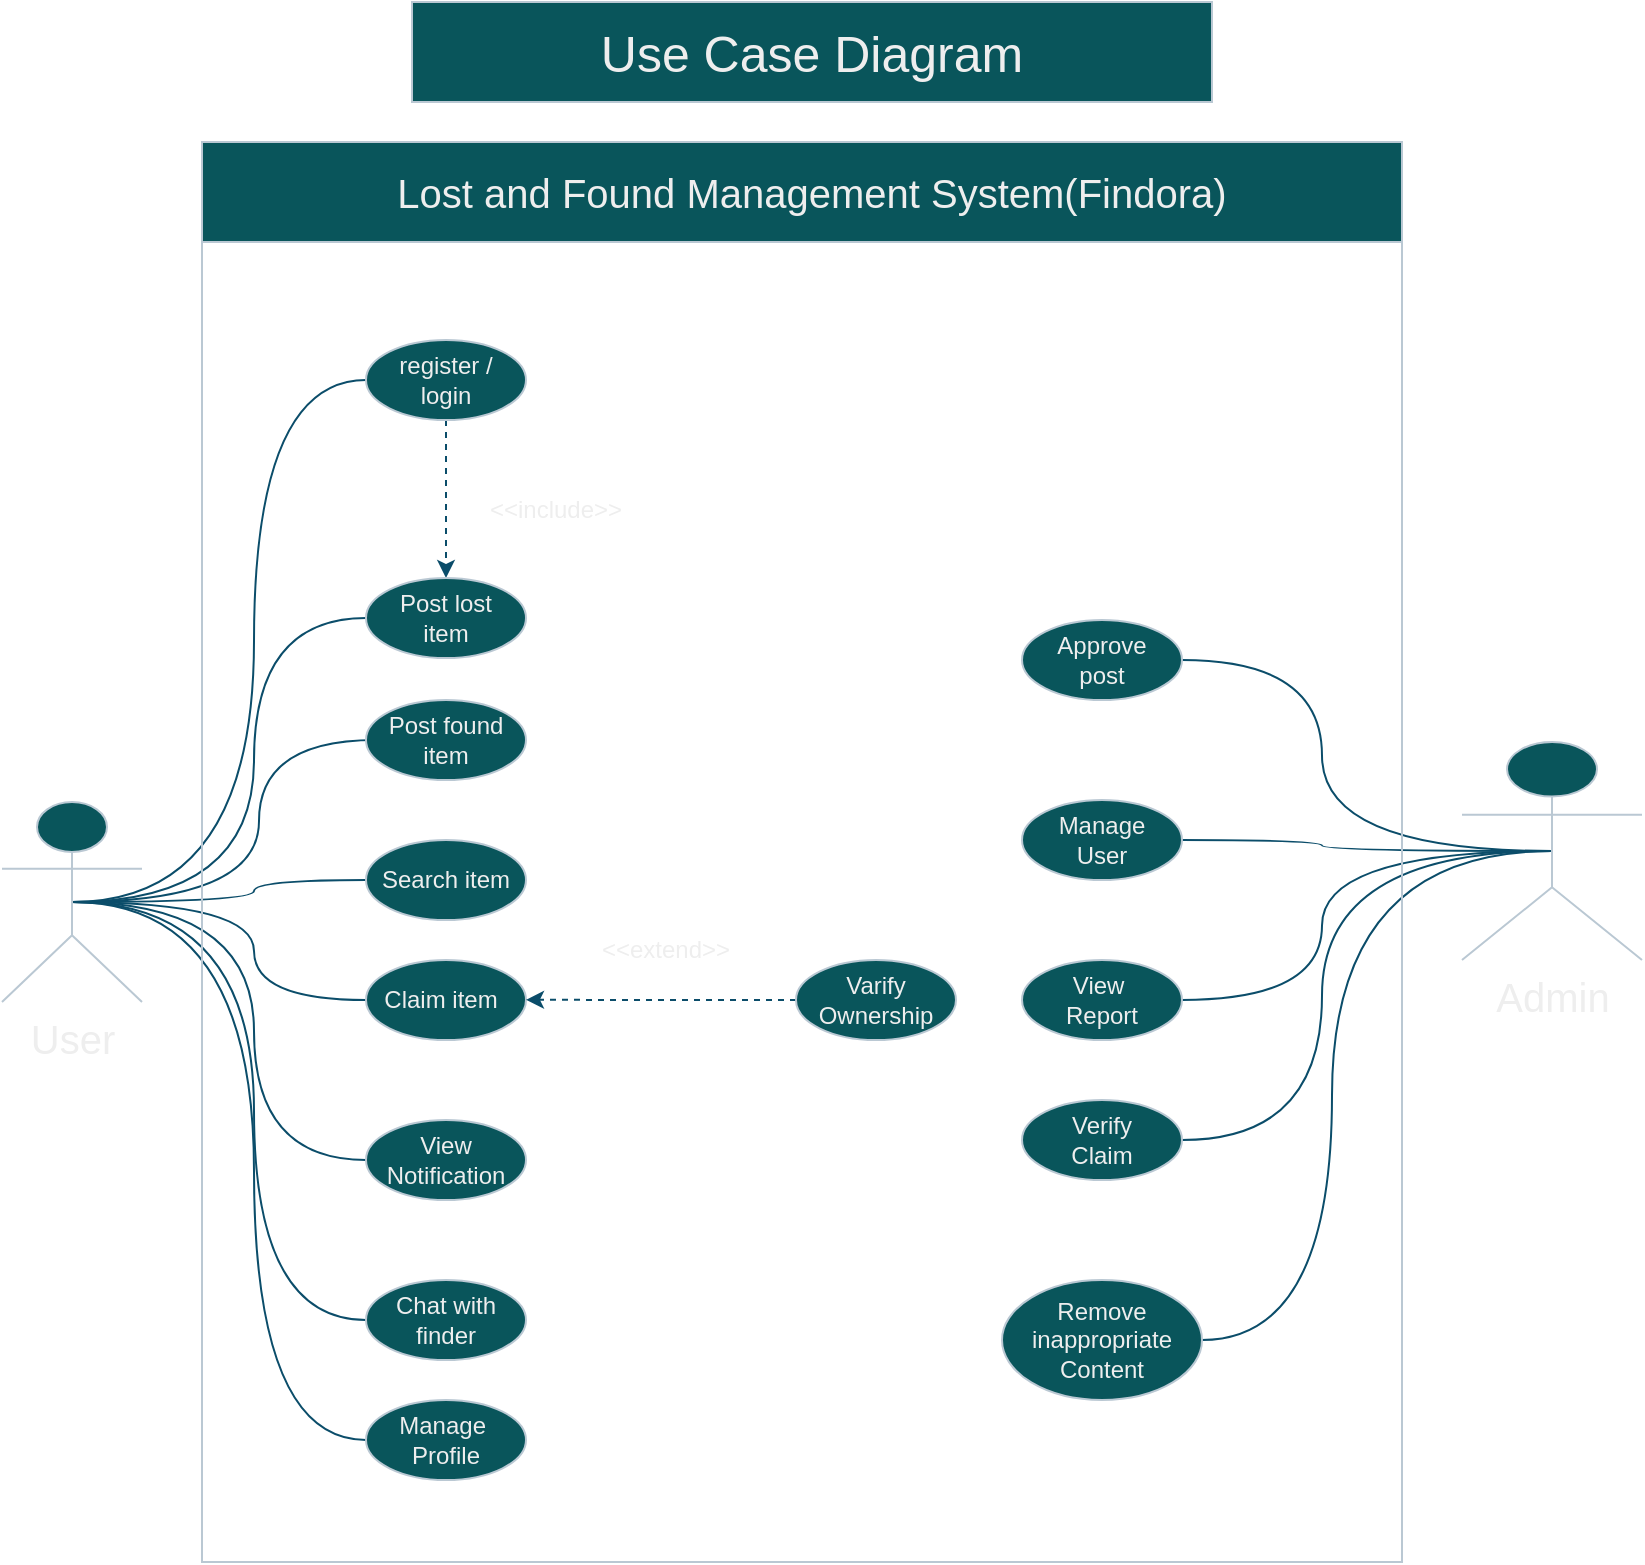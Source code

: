 <mxfile version="27.0.2">
  <diagram name="Page-1" id="PzDUp2yMTqfAayUG_l8s">
    <mxGraphModel dx="1071" dy="885" grid="1" gridSize="10" guides="1" tooltips="1" connect="1" arrows="0" fold="1" page="1" pageScale="1" pageWidth="850" pageHeight="1100" math="0" shadow="0">
      <root>
        <mxCell id="0" />
        <mxCell id="1" parent="0" />
        <mxCell id="XpY3fq0qodBO46SI2XsH-46" style="edgeStyle=orthogonalEdgeStyle;rounded=0;orthogonalLoop=1;jettySize=auto;html=1;exitX=0.5;exitY=0.5;exitDx=0;exitDy=0;exitPerimeter=0;entryX=0;entryY=0.5;entryDx=0;entryDy=0;startArrow=none;startFill=0;curved=1;endArrow=none;labelBackgroundColor=none;strokeColor=#0B4D6A;fontColor=default;" edge="1" parent="1" source="XpY3fq0qodBO46SI2XsH-1" target="XpY3fq0qodBO46SI2XsH-13">
          <mxGeometry relative="1" as="geometry" />
        </mxCell>
        <mxCell id="XpY3fq0qodBO46SI2XsH-47" style="edgeStyle=orthogonalEdgeStyle;rounded=0;orthogonalLoop=1;jettySize=auto;html=1;exitX=0.5;exitY=0.5;exitDx=0;exitDy=0;exitPerimeter=0;entryX=0;entryY=0.5;entryDx=0;entryDy=0;curved=1;endArrow=none;startFill=0;labelBackgroundColor=none;strokeColor=#0B4D6A;fontColor=default;" edge="1" parent="1" source="XpY3fq0qodBO46SI2XsH-1" target="XpY3fq0qodBO46SI2XsH-6">
          <mxGeometry relative="1" as="geometry" />
        </mxCell>
        <mxCell id="XpY3fq0qodBO46SI2XsH-48" style="edgeStyle=orthogonalEdgeStyle;rounded=0;orthogonalLoop=1;jettySize=auto;html=1;exitX=0.5;exitY=0.5;exitDx=0;exitDy=0;exitPerimeter=0;entryX=0;entryY=0.5;entryDx=0;entryDy=0;curved=1;endArrow=none;startFill=0;labelBackgroundColor=none;strokeColor=#0B4D6A;fontColor=default;" edge="1" parent="1" source="XpY3fq0qodBO46SI2XsH-1" target="XpY3fq0qodBO46SI2XsH-8">
          <mxGeometry relative="1" as="geometry" />
        </mxCell>
        <mxCell id="XpY3fq0qodBO46SI2XsH-49" style="rounded=0;orthogonalLoop=1;jettySize=auto;html=1;exitX=0.5;exitY=0.5;exitDx=0;exitDy=0;exitPerimeter=0;entryX=0;entryY=0.5;entryDx=0;entryDy=0;edgeStyle=orthogonalEdgeStyle;curved=1;endArrow=none;startFill=0;labelBackgroundColor=none;strokeColor=#0B4D6A;fontColor=default;" edge="1" parent="1" source="XpY3fq0qodBO46SI2XsH-1" target="XpY3fq0qodBO46SI2XsH-12">
          <mxGeometry relative="1" as="geometry" />
        </mxCell>
        <mxCell id="XpY3fq0qodBO46SI2XsH-50" style="edgeStyle=orthogonalEdgeStyle;rounded=0;orthogonalLoop=1;jettySize=auto;html=1;exitX=0.5;exitY=0.5;exitDx=0;exitDy=0;exitPerimeter=0;entryX=0;entryY=0.5;entryDx=0;entryDy=0;curved=1;endArrow=none;startFill=0;labelBackgroundColor=none;strokeColor=#0B4D6A;fontColor=default;" edge="1" parent="1" source="XpY3fq0qodBO46SI2XsH-1" target="XpY3fq0qodBO46SI2XsH-20">
          <mxGeometry relative="1" as="geometry" />
        </mxCell>
        <mxCell id="XpY3fq0qodBO46SI2XsH-51" style="edgeStyle=orthogonalEdgeStyle;rounded=0;orthogonalLoop=1;jettySize=auto;html=1;exitX=0.5;exitY=0.5;exitDx=0;exitDy=0;exitPerimeter=0;entryX=0;entryY=0.5;entryDx=0;entryDy=0;curved=1;endArrow=none;startFill=0;labelBackgroundColor=none;strokeColor=#0B4D6A;fontColor=default;" edge="1" parent="1" source="XpY3fq0qodBO46SI2XsH-1" target="XpY3fq0qodBO46SI2XsH-22">
          <mxGeometry relative="1" as="geometry" />
        </mxCell>
        <mxCell id="XpY3fq0qodBO46SI2XsH-52" style="edgeStyle=orthogonalEdgeStyle;rounded=0;orthogonalLoop=1;jettySize=auto;html=1;exitX=0.5;exitY=0.5;exitDx=0;exitDy=0;exitPerimeter=0;entryX=0;entryY=0.5;entryDx=0;entryDy=0;curved=1;endArrow=none;startFill=0;labelBackgroundColor=none;strokeColor=#0B4D6A;fontColor=default;" edge="1" parent="1" source="XpY3fq0qodBO46SI2XsH-1" target="XpY3fq0qodBO46SI2XsH-24">
          <mxGeometry relative="1" as="geometry" />
        </mxCell>
        <mxCell id="XpY3fq0qodBO46SI2XsH-53" style="edgeStyle=orthogonalEdgeStyle;rounded=0;orthogonalLoop=1;jettySize=auto;html=1;exitX=0.5;exitY=0.5;exitDx=0;exitDy=0;exitPerimeter=0;entryX=0;entryY=0.5;entryDx=0;entryDy=0;curved=1;endArrow=none;startFill=0;labelBackgroundColor=none;strokeColor=#0B4D6A;fontColor=default;" edge="1" parent="1" source="XpY3fq0qodBO46SI2XsH-1" target="XpY3fq0qodBO46SI2XsH-28">
          <mxGeometry relative="1" as="geometry" />
        </mxCell>
        <mxCell id="XpY3fq0qodBO46SI2XsH-1" value="&lt;font style=&quot;font-size: 20px;&quot;&gt;User&lt;/font&gt;" style="shape=umlActor;html=1;verticalLabelPosition=bottom;verticalAlign=top;align=center;labelBackgroundColor=none;fillColor=#09555B;strokeColor=#BAC8D3;fontColor=#EEEEEE;" vertex="1" parent="1">
          <mxGeometry x="20" y="500" width="70" height="100" as="geometry" />
        </mxCell>
        <mxCell id="XpY3fq0qodBO46SI2XsH-41" style="edgeStyle=orthogonalEdgeStyle;rounded=0;orthogonalLoop=1;jettySize=auto;html=1;exitX=0.5;exitY=0.5;exitDx=0;exitDy=0;exitPerimeter=0;entryX=1;entryY=0.5;entryDx=0;entryDy=0;curved=1;endArrow=none;startFill=0;labelBackgroundColor=none;strokeColor=#0B4D6A;fontColor=default;" edge="1" parent="1" source="XpY3fq0qodBO46SI2XsH-4" target="XpY3fq0qodBO46SI2XsH-32">
          <mxGeometry relative="1" as="geometry" />
        </mxCell>
        <mxCell id="XpY3fq0qodBO46SI2XsH-42" style="edgeStyle=orthogonalEdgeStyle;rounded=0;orthogonalLoop=1;jettySize=auto;html=1;exitX=0.5;exitY=0.5;exitDx=0;exitDy=0;exitPerimeter=0;entryX=1;entryY=0.5;entryDx=0;entryDy=0;curved=1;endArrow=none;startFill=0;labelBackgroundColor=none;strokeColor=#0B4D6A;fontColor=default;" edge="1" parent="1" source="XpY3fq0qodBO46SI2XsH-4" target="XpY3fq0qodBO46SI2XsH-30">
          <mxGeometry relative="1" as="geometry" />
        </mxCell>
        <mxCell id="XpY3fq0qodBO46SI2XsH-44" style="edgeStyle=orthogonalEdgeStyle;rounded=0;orthogonalLoop=1;jettySize=auto;html=1;exitX=0.5;exitY=0.5;exitDx=0;exitDy=0;exitPerimeter=0;entryX=1;entryY=0.5;entryDx=0;entryDy=0;curved=1;endArrow=none;startFill=0;labelBackgroundColor=none;strokeColor=#0B4D6A;fontColor=default;" edge="1" parent="1" source="XpY3fq0qodBO46SI2XsH-4" target="XpY3fq0qodBO46SI2XsH-36">
          <mxGeometry relative="1" as="geometry" />
        </mxCell>
        <mxCell id="XpY3fq0qodBO46SI2XsH-45" style="edgeStyle=orthogonalEdgeStyle;rounded=0;orthogonalLoop=1;jettySize=auto;html=1;exitX=0.5;exitY=0.5;exitDx=0;exitDy=0;exitPerimeter=0;entryX=1;entryY=0.5;entryDx=0;entryDy=0;curved=1;endArrow=none;startFill=0;labelBackgroundColor=none;strokeColor=#0B4D6A;fontColor=default;" edge="1" parent="1" source="XpY3fq0qodBO46SI2XsH-4" target="XpY3fq0qodBO46SI2XsH-34">
          <mxGeometry relative="1" as="geometry" />
        </mxCell>
        <mxCell id="XpY3fq0qodBO46SI2XsH-63" style="edgeStyle=orthogonalEdgeStyle;rounded=0;orthogonalLoop=1;jettySize=auto;html=1;exitX=0.5;exitY=0.5;exitDx=0;exitDy=0;exitPerimeter=0;entryX=1;entryY=0.5;entryDx=0;entryDy=0;curved=1;endArrow=none;startFill=0;labelBackgroundColor=none;strokeColor=#0B4D6A;fontColor=default;" edge="1" parent="1" source="XpY3fq0qodBO46SI2XsH-4" target="XpY3fq0qodBO46SI2XsH-38">
          <mxGeometry relative="1" as="geometry" />
        </mxCell>
        <mxCell id="XpY3fq0qodBO46SI2XsH-4" value="&lt;font style=&quot;font-size: 20px;&quot;&gt;Admin&lt;/font&gt;" style="shape=umlActor;html=1;verticalLabelPosition=bottom;verticalAlign=top;align=center;labelBackgroundColor=none;fillColor=#09555B;strokeColor=#BAC8D3;fontColor=#EEEEEE;" vertex="1" parent="1">
          <mxGeometry x="750" y="470" width="90" height="109" as="geometry" />
        </mxCell>
        <mxCell id="XpY3fq0qodBO46SI2XsH-54" style="rounded=0;orthogonalLoop=1;jettySize=auto;html=1;exitX=0.5;exitY=1;exitDx=0;exitDy=0;entryX=0.5;entryY=0;entryDx=0;entryDy=0;dashed=1;labelBackgroundColor=none;strokeColor=#0B4D6A;fontColor=default;" edge="1" parent="1" source="XpY3fq0qodBO46SI2XsH-6" target="XpY3fq0qodBO46SI2XsH-8">
          <mxGeometry relative="1" as="geometry" />
        </mxCell>
        <mxCell id="XpY3fq0qodBO46SI2XsH-6" value="" style="ellipse;whiteSpace=wrap;html=1;labelBackgroundColor=none;fillColor=#09555B;strokeColor=#BAC8D3;fontColor=#EEEEEE;" vertex="1" parent="1">
          <mxGeometry x="202" y="269" width="80" height="40" as="geometry" />
        </mxCell>
        <mxCell id="XpY3fq0qodBO46SI2XsH-7" value="register /&lt;div&gt;login&lt;/div&gt;" style="text;html=1;align=center;verticalAlign=middle;whiteSpace=wrap;rounded=0;labelBackgroundColor=none;fontColor=#EEEEEE;" vertex="1" parent="1">
          <mxGeometry x="217" y="274" width="50" height="30" as="geometry" />
        </mxCell>
        <mxCell id="XpY3fq0qodBO46SI2XsH-8" value="" style="ellipse;whiteSpace=wrap;html=1;labelBackgroundColor=none;fillColor=#09555B;strokeColor=#BAC8D3;fontColor=#EEEEEE;" vertex="1" parent="1">
          <mxGeometry x="202" y="388" width="80" height="40" as="geometry" />
        </mxCell>
        <mxCell id="XpY3fq0qodBO46SI2XsH-9" value="Post lost&lt;div&gt;item&lt;/div&gt;" style="text;html=1;align=center;verticalAlign=middle;whiteSpace=wrap;rounded=0;labelBackgroundColor=none;fontColor=#EEEEEE;" vertex="1" parent="1">
          <mxGeometry x="217" y="393" width="50" height="30" as="geometry" />
        </mxCell>
        <mxCell id="XpY3fq0qodBO46SI2XsH-11" value="" style="ellipse;whiteSpace=wrap;html=1;labelBackgroundColor=none;fillColor=#09555B;strokeColor=#BAC8D3;fontColor=#EEEEEE;" vertex="1" parent="1">
          <mxGeometry x="202" y="449" width="80" height="40" as="geometry" />
        </mxCell>
        <mxCell id="XpY3fq0qodBO46SI2XsH-12" value="Post found&lt;div&gt;item&lt;/div&gt;" style="text;html=1;align=center;verticalAlign=middle;whiteSpace=wrap;rounded=0;labelBackgroundColor=none;fontColor=#EEEEEE;" vertex="1" parent="1">
          <mxGeometry x="207" y="454" width="70" height="30" as="geometry" />
        </mxCell>
        <mxCell id="XpY3fq0qodBO46SI2XsH-13" value="" style="ellipse;whiteSpace=wrap;html=1;labelBackgroundColor=none;fillColor=#09555B;strokeColor=#BAC8D3;fontColor=#EEEEEE;" vertex="1" parent="1">
          <mxGeometry x="202" y="519" width="80" height="40" as="geometry" />
        </mxCell>
        <mxCell id="XpY3fq0qodBO46SI2XsH-14" value="Search item" style="text;html=1;align=center;verticalAlign=middle;whiteSpace=wrap;rounded=0;labelBackgroundColor=none;fontColor=#EEEEEE;" vertex="1" parent="1">
          <mxGeometry x="207" y="524" width="70" height="30" as="geometry" />
        </mxCell>
        <mxCell id="XpY3fq0qodBO46SI2XsH-20" value="" style="ellipse;whiteSpace=wrap;html=1;labelBackgroundColor=none;fillColor=#09555B;strokeColor=#BAC8D3;fontColor=#EEEEEE;" vertex="1" parent="1">
          <mxGeometry x="202" y="579" width="80" height="40" as="geometry" />
        </mxCell>
        <mxCell id="XpY3fq0qodBO46SI2XsH-21" value="Claim item" style="text;html=1;align=center;verticalAlign=middle;whiteSpace=wrap;rounded=0;labelBackgroundColor=none;fontColor=#EEEEEE;" vertex="1" parent="1">
          <mxGeometry x="207" y="584" width="65" height="30" as="geometry" />
        </mxCell>
        <mxCell id="XpY3fq0qodBO46SI2XsH-22" value="" style="ellipse;whiteSpace=wrap;html=1;labelBackgroundColor=none;fillColor=#09555B;strokeColor=#BAC8D3;fontColor=#EEEEEE;" vertex="1" parent="1">
          <mxGeometry x="202" y="659" width="80" height="40" as="geometry" />
        </mxCell>
        <mxCell id="XpY3fq0qodBO46SI2XsH-23" value="View Notification" style="text;html=1;align=center;verticalAlign=middle;whiteSpace=wrap;rounded=0;labelBackgroundColor=none;fontColor=#EEEEEE;" vertex="1" parent="1">
          <mxGeometry x="207" y="664" width="70" height="30" as="geometry" />
        </mxCell>
        <mxCell id="XpY3fq0qodBO46SI2XsH-24" value="" style="ellipse;whiteSpace=wrap;html=1;labelBackgroundColor=none;fillColor=#09555B;strokeColor=#BAC8D3;fontColor=#EEEEEE;" vertex="1" parent="1">
          <mxGeometry x="202" y="739" width="80" height="40" as="geometry" />
        </mxCell>
        <mxCell id="XpY3fq0qodBO46SI2XsH-25" value="Chat with finder" style="text;html=1;align=center;verticalAlign=middle;whiteSpace=wrap;rounded=0;labelBackgroundColor=none;fontColor=#EEEEEE;" vertex="1" parent="1">
          <mxGeometry x="207" y="744" width="70" height="30" as="geometry" />
        </mxCell>
        <mxCell id="XpY3fq0qodBO46SI2XsH-28" value="" style="ellipse;whiteSpace=wrap;html=1;labelBackgroundColor=none;fillColor=#09555B;strokeColor=#BAC8D3;fontColor=#EEEEEE;" vertex="1" parent="1">
          <mxGeometry x="202" y="799" width="80" height="40" as="geometry" />
        </mxCell>
        <mxCell id="XpY3fq0qodBO46SI2XsH-29" value="Manage&amp;nbsp;&lt;div&gt;Profile&lt;/div&gt;" style="text;html=1;align=center;verticalAlign=middle;whiteSpace=wrap;rounded=0;labelBackgroundColor=none;fontColor=#EEEEEE;" vertex="1" parent="1">
          <mxGeometry x="207" y="804" width="70" height="30" as="geometry" />
        </mxCell>
        <mxCell id="XpY3fq0qodBO46SI2XsH-30" value="" style="ellipse;whiteSpace=wrap;html=1;labelBackgroundColor=none;fillColor=#09555B;strokeColor=#BAC8D3;fontColor=#EEEEEE;" vertex="1" parent="1">
          <mxGeometry x="530" y="409" width="80" height="40" as="geometry" />
        </mxCell>
        <mxCell id="XpY3fq0qodBO46SI2XsH-31" value="Approve post" style="text;html=1;align=center;verticalAlign=middle;whiteSpace=wrap;rounded=0;labelBackgroundColor=none;fontColor=#EEEEEE;" vertex="1" parent="1">
          <mxGeometry x="545" y="414" width="50" height="30" as="geometry" />
        </mxCell>
        <mxCell id="XpY3fq0qodBO46SI2XsH-32" value="" style="ellipse;whiteSpace=wrap;html=1;labelBackgroundColor=none;fillColor=#09555B;strokeColor=#BAC8D3;fontColor=#EEEEEE;" vertex="1" parent="1">
          <mxGeometry x="530" y="579" width="80" height="40" as="geometry" />
        </mxCell>
        <mxCell id="XpY3fq0qodBO46SI2XsH-33" value="View&amp;nbsp;&lt;br&gt;Report" style="text;html=1;align=center;verticalAlign=middle;whiteSpace=wrap;rounded=0;labelBackgroundColor=none;fontColor=#EEEEEE;" vertex="1" parent="1">
          <mxGeometry x="545" y="584" width="50" height="30" as="geometry" />
        </mxCell>
        <mxCell id="XpY3fq0qodBO46SI2XsH-34" value="" style="ellipse;whiteSpace=wrap;html=1;labelBackgroundColor=none;fillColor=#09555B;strokeColor=#BAC8D3;fontColor=#EEEEEE;" vertex="1" parent="1">
          <mxGeometry x="530" y="649" width="80" height="40" as="geometry" />
        </mxCell>
        <mxCell id="XpY3fq0qodBO46SI2XsH-35" value="Verify Claim" style="text;html=1;align=center;verticalAlign=middle;whiteSpace=wrap;rounded=0;labelBackgroundColor=none;fontColor=#EEEEEE;" vertex="1" parent="1">
          <mxGeometry x="545" y="654" width="50" height="30" as="geometry" />
        </mxCell>
        <mxCell id="XpY3fq0qodBO46SI2XsH-36" value="" style="ellipse;whiteSpace=wrap;html=1;labelBackgroundColor=none;fillColor=#09555B;strokeColor=#BAC8D3;fontColor=#EEEEEE;" vertex="1" parent="1">
          <mxGeometry x="520" y="739" width="100" height="60" as="geometry" />
        </mxCell>
        <mxCell id="XpY3fq0qodBO46SI2XsH-37" value="Remove&lt;div&gt;inappropriate&lt;/div&gt;&lt;div&gt;Content&lt;/div&gt;" style="text;html=1;align=center;verticalAlign=middle;whiteSpace=wrap;rounded=0;labelBackgroundColor=none;fontColor=#EEEEEE;" vertex="1" parent="1">
          <mxGeometry x="545" y="754" width="50" height="30" as="geometry" />
        </mxCell>
        <mxCell id="XpY3fq0qodBO46SI2XsH-38" value="" style="ellipse;whiteSpace=wrap;html=1;labelBackgroundColor=none;fillColor=#09555B;strokeColor=#BAC8D3;fontColor=#EEEEEE;" vertex="1" parent="1">
          <mxGeometry x="530" y="499" width="80" height="40" as="geometry" />
        </mxCell>
        <mxCell id="XpY3fq0qodBO46SI2XsH-39" value="Manage&lt;div&gt;User&lt;/div&gt;" style="text;html=1;align=center;verticalAlign=middle;whiteSpace=wrap;rounded=0;labelBackgroundColor=none;fontColor=#EEEEEE;" vertex="1" parent="1">
          <mxGeometry x="545" y="504" width="50" height="30" as="geometry" />
        </mxCell>
        <mxCell id="XpY3fq0qodBO46SI2XsH-56" value="&amp;lt;&amp;lt;include&amp;gt;&amp;gt;" style="text;html=1;align=center;verticalAlign=middle;whiteSpace=wrap;rounded=0;labelBackgroundColor=none;fontColor=#EEEEEE;" vertex="1" parent="1">
          <mxGeometry x="267" y="339" width="60" height="30" as="geometry" />
        </mxCell>
        <mxCell id="XpY3fq0qodBO46SI2XsH-59" style="edgeStyle=orthogonalEdgeStyle;rounded=0;orthogonalLoop=1;jettySize=auto;html=1;exitX=0;exitY=0.5;exitDx=0;exitDy=0;dashed=1;labelBackgroundColor=none;strokeColor=#0B4D6A;fontColor=default;" edge="1" parent="1" source="XpY3fq0qodBO46SI2XsH-57">
          <mxGeometry relative="1" as="geometry">
            <mxPoint x="282.0" y="598.889" as="targetPoint" />
          </mxGeometry>
        </mxCell>
        <mxCell id="XpY3fq0qodBO46SI2XsH-57" value="" style="ellipse;whiteSpace=wrap;html=1;labelBackgroundColor=none;fillColor=#09555B;strokeColor=#BAC8D3;fontColor=#EEEEEE;" vertex="1" parent="1">
          <mxGeometry x="417" y="579" width="80" height="40" as="geometry" />
        </mxCell>
        <mxCell id="XpY3fq0qodBO46SI2XsH-58" value="Varify Ownership" style="text;html=1;align=center;verticalAlign=middle;whiteSpace=wrap;rounded=0;labelBackgroundColor=none;fontColor=#EEEEEE;" vertex="1" parent="1">
          <mxGeometry x="427" y="584" width="60" height="30" as="geometry" />
        </mxCell>
        <mxCell id="XpY3fq0qodBO46SI2XsH-60" value="&amp;lt;&amp;lt;extend&amp;gt;&amp;gt;" style="text;html=1;align=center;verticalAlign=middle;whiteSpace=wrap;rounded=0;labelBackgroundColor=none;fontColor=#EEEEEE;" vertex="1" parent="1">
          <mxGeometry x="322" y="559" width="60" height="30" as="geometry" />
        </mxCell>
        <mxCell id="XpY3fq0qodBO46SI2XsH-61" value="" style="swimlane;startSize=50;fillColor=#09555B;fontColor=#EEEEEE;strokeColor=#BAC8D3;labelBackgroundColor=none;" vertex="1" parent="1">
          <mxGeometry x="120" y="170" width="600" height="710" as="geometry" />
        </mxCell>
        <mxCell id="XpY3fq0qodBO46SI2XsH-62" value="&lt;font style=&quot;font-size: 20px;&quot;&gt;Lost and Found Management System(Findora)&lt;/font&gt;" style="text;html=1;align=center;verticalAlign=middle;whiteSpace=wrap;rounded=0;labelBackgroundColor=none;fontColor=#EEEEEE;" vertex="1" parent="XpY3fq0qodBO46SI2XsH-61">
          <mxGeometry x="70" width="470" height="50" as="geometry" />
        </mxCell>
        <mxCell id="XpY3fq0qodBO46SI2XsH-64" value="" style="rounded=0;whiteSpace=wrap;html=1;fillColor=#09555B;fontColor=#EEEEEE;strokeColor=#BAC8D3;labelBackgroundColor=none;" vertex="1" parent="1">
          <mxGeometry x="225" y="100" width="400" height="50" as="geometry" />
        </mxCell>
        <mxCell id="XpY3fq0qodBO46SI2XsH-65" value="&lt;font style=&quot;font-size: 25px;&quot;&gt;Use Case Diagram&lt;/font&gt;" style="text;html=1;align=center;verticalAlign=middle;whiteSpace=wrap;rounded=0;labelBackgroundColor=none;fontColor=#EEEEEE;" vertex="1" parent="1">
          <mxGeometry x="295" y="100" width="260" height="50" as="geometry" />
        </mxCell>
      </root>
    </mxGraphModel>
  </diagram>
</mxfile>

